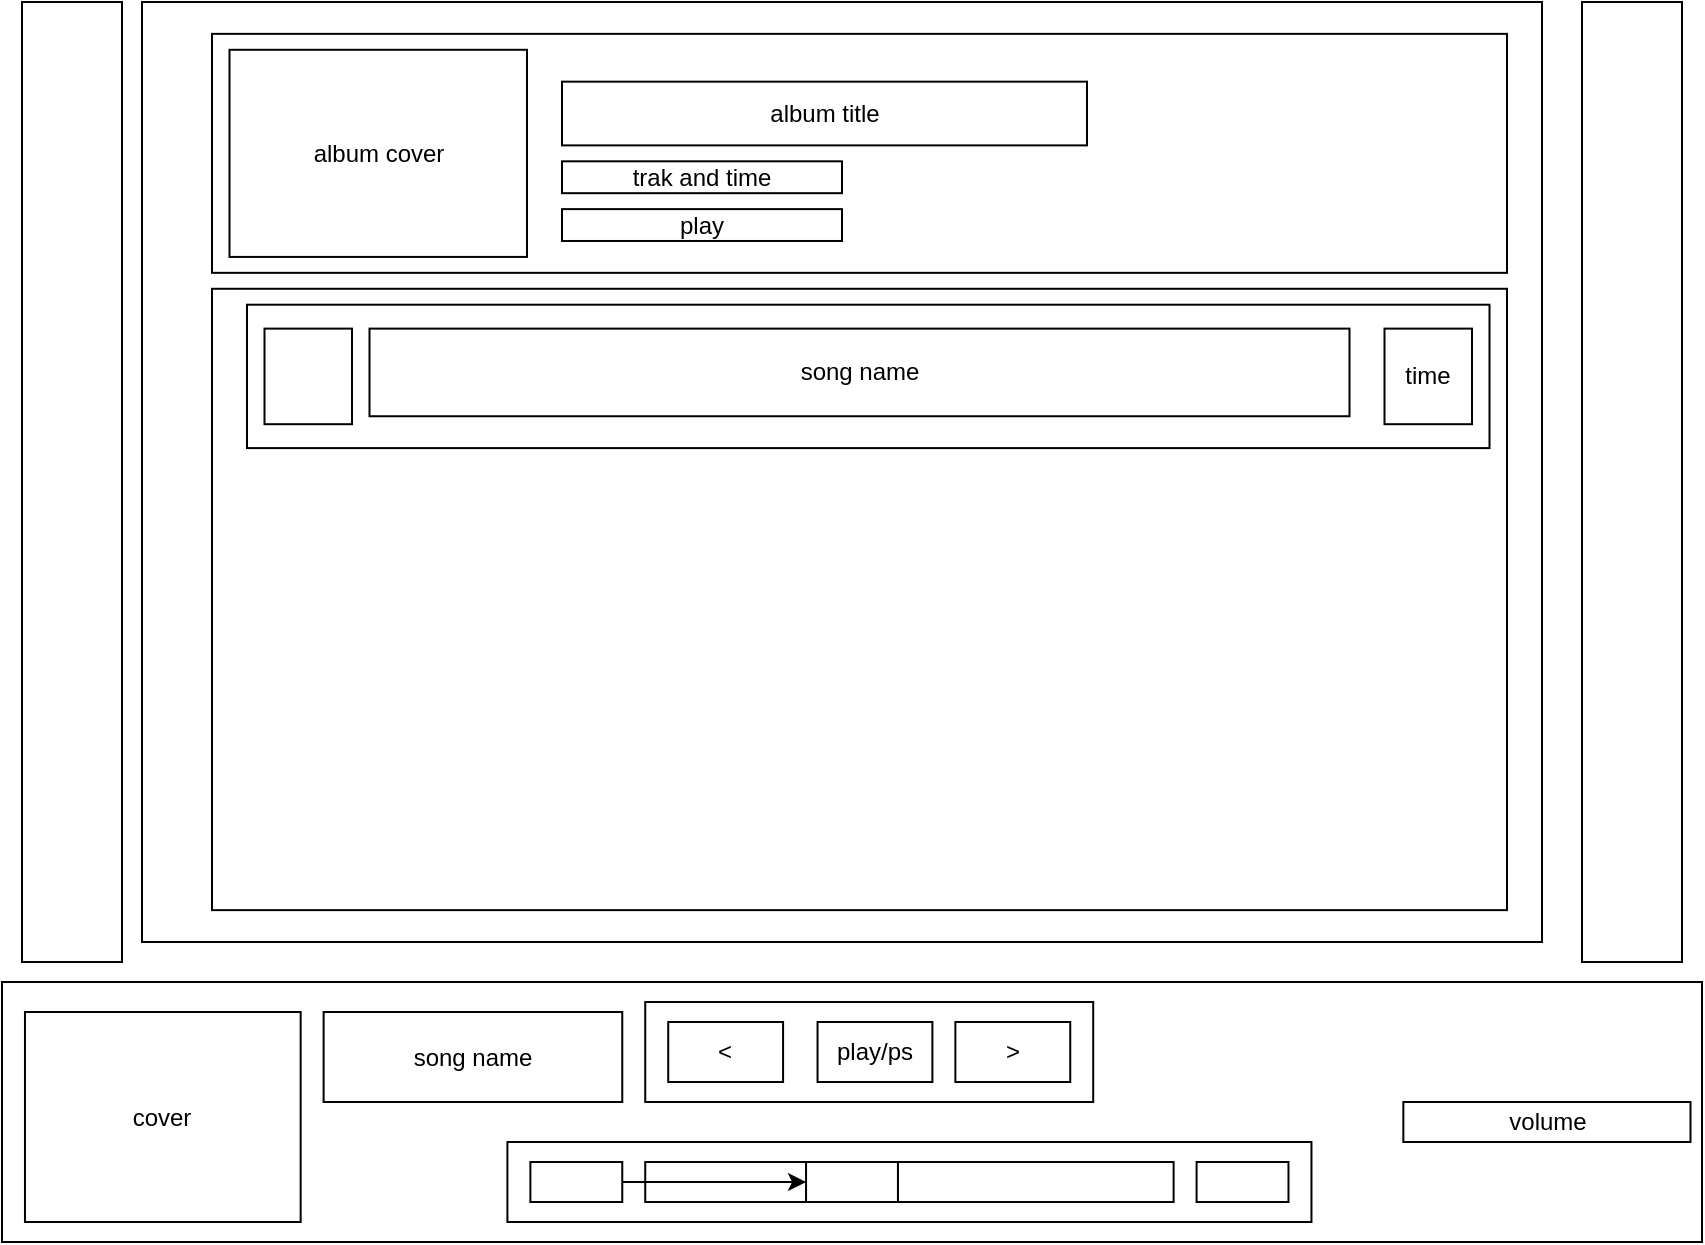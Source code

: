 <mxfile>
    <diagram id="BpkGXkBl3YZg-mkzK99H" name="Page-1">
        <mxGraphModel dx="570" dy="914" grid="1" gridSize="10" guides="1" tooltips="1" connect="1" arrows="1" fold="1" page="1" pageScale="1" pageWidth="850" pageHeight="1100" math="0" shadow="0">
            <root>
                <mxCell id="0"/>
                <mxCell id="1" parent="0"/>
                <mxCell id="29" value="" style="group" vertex="1" connectable="0" parent="1">
                    <mxGeometry y="650" width="850" height="130" as="geometry"/>
                </mxCell>
                <mxCell id="4" value="" style="rounded=0;whiteSpace=wrap;html=1;" vertex="1" parent="29">
                    <mxGeometry width="850" height="130" as="geometry"/>
                </mxCell>
                <mxCell id="14" value="cover" style="rounded=0;whiteSpace=wrap;html=1;" vertex="1" parent="29">
                    <mxGeometry x="11.486" y="15" width="137.838" height="105" as="geometry"/>
                </mxCell>
                <mxCell id="15" value="song name" style="rounded=0;whiteSpace=wrap;html=1;" vertex="1" parent="29">
                    <mxGeometry x="160.811" y="15" width="149.324" height="45" as="geometry"/>
                </mxCell>
                <mxCell id="20" value="" style="rounded=0;whiteSpace=wrap;html=1;" vertex="1" parent="29">
                    <mxGeometry x="252.703" y="80" width="402.027" height="40" as="geometry"/>
                </mxCell>
                <mxCell id="21" value="volume" style="rounded=0;whiteSpace=wrap;html=1;" vertex="1" parent="29">
                    <mxGeometry x="700.676" y="60" width="143.581" height="20" as="geometry"/>
                </mxCell>
                <mxCell id="22" value="" style="group" vertex="1" connectable="0" parent="29">
                    <mxGeometry x="321.622" y="10" width="223.986" height="50" as="geometry"/>
                </mxCell>
                <mxCell id="16" value="" style="rounded=0;whiteSpace=wrap;html=1;" vertex="1" parent="22">
                    <mxGeometry width="223.986" height="50" as="geometry"/>
                </mxCell>
                <mxCell id="17" value="&amp;lt;" style="rounded=0;whiteSpace=wrap;html=1;" vertex="1" parent="22">
                    <mxGeometry x="11.486" y="10" width="57.432" height="30" as="geometry"/>
                </mxCell>
                <mxCell id="18" value="play/ps" style="rounded=0;whiteSpace=wrap;html=1;" vertex="1" parent="22">
                    <mxGeometry x="86.149" y="10" width="57.432" height="30" as="geometry"/>
                </mxCell>
                <mxCell id="19" value="&amp;gt;" style="rounded=0;whiteSpace=wrap;html=1;" vertex="1" parent="22">
                    <mxGeometry x="155.068" y="10" width="57.432" height="30" as="geometry"/>
                </mxCell>
                <mxCell id="24" value="" style="rounded=0;whiteSpace=wrap;html=1;" vertex="1" parent="29">
                    <mxGeometry x="264.189" y="90" width="45.946" height="20" as="geometry"/>
                </mxCell>
                <mxCell id="25" value="" style="rounded=0;whiteSpace=wrap;html=1;" vertex="1" parent="29">
                    <mxGeometry x="597.297" y="90" width="45.946" height="20" as="geometry"/>
                </mxCell>
                <mxCell id="26" value="" style="rounded=0;whiteSpace=wrap;html=1;" vertex="1" parent="29">
                    <mxGeometry x="321.622" y="90" width="264.189" height="20" as="geometry"/>
                </mxCell>
                <mxCell id="27" value="" style="rounded=0;whiteSpace=wrap;html=1;" vertex="1" parent="29">
                    <mxGeometry x="402.027" y="90" width="45.946" height="20" as="geometry"/>
                </mxCell>
                <mxCell id="28" value="" style="edgeStyle=none;html=1;" edge="1" parent="29" source="24" target="27">
                    <mxGeometry relative="1" as="geometry"/>
                </mxCell>
                <mxCell id="30" value="" style="group" vertex="1" connectable="0" parent="1">
                    <mxGeometry x="70" y="160" width="700" height="470" as="geometry"/>
                </mxCell>
                <mxCell id="2" value="" style="rounded=0;whiteSpace=wrap;html=1;" vertex="1" parent="30">
                    <mxGeometry width="700" height="470" as="geometry"/>
                </mxCell>
                <mxCell id="3" value="" style="rounded=0;whiteSpace=wrap;html=1;" vertex="1" parent="30">
                    <mxGeometry x="35" y="15.932" width="647.5" height="119.492" as="geometry"/>
                </mxCell>
                <mxCell id="5" value="" style="rounded=0;whiteSpace=wrap;html=1;" vertex="1" parent="30">
                    <mxGeometry x="35" y="143.39" width="647.5" height="310.678" as="geometry"/>
                </mxCell>
                <mxCell id="6" value="" style="rounded=0;whiteSpace=wrap;html=1;" vertex="1" parent="30">
                    <mxGeometry x="52.5" y="151.356" width="621.25" height="71.695" as="geometry"/>
                </mxCell>
                <mxCell id="7" value="album cover" style="rounded=0;whiteSpace=wrap;html=1;" vertex="1" parent="30">
                    <mxGeometry x="43.75" y="23.898" width="148.75" height="103.559" as="geometry"/>
                </mxCell>
                <mxCell id="8" value="album title" style="rounded=0;whiteSpace=wrap;html=1;" vertex="1" parent="30">
                    <mxGeometry x="210" y="39.831" width="262.5" height="31.864" as="geometry"/>
                </mxCell>
                <mxCell id="9" value="trak and time" style="rounded=0;whiteSpace=wrap;html=1;" vertex="1" parent="30">
                    <mxGeometry x="210" y="79.661" width="140" height="15.932" as="geometry"/>
                </mxCell>
                <mxCell id="10" value="play" style="rounded=0;whiteSpace=wrap;html=1;" vertex="1" parent="30">
                    <mxGeometry x="210" y="103.559" width="140" height="15.932" as="geometry"/>
                </mxCell>
                <mxCell id="11" value="" style="rounded=0;whiteSpace=wrap;html=1;" vertex="1" parent="30">
                    <mxGeometry x="61.25" y="163.305" width="43.75" height="47.797" as="geometry"/>
                </mxCell>
                <mxCell id="12" value="time" style="rounded=0;whiteSpace=wrap;html=1;" vertex="1" parent="30">
                    <mxGeometry x="621.25" y="163.305" width="43.75" height="47.797" as="geometry"/>
                </mxCell>
                <mxCell id="13" value="song name" style="rounded=0;whiteSpace=wrap;html=1;" vertex="1" parent="30">
                    <mxGeometry x="113.75" y="163.305" width="490" height="43.814" as="geometry"/>
                </mxCell>
                <mxCell id="31" value="" style="rounded=0;whiteSpace=wrap;html=1;" vertex="1" parent="1">
                    <mxGeometry x="10" y="160" width="50" height="480" as="geometry"/>
                </mxCell>
                <mxCell id="32" value="" style="rounded=0;whiteSpace=wrap;html=1;" vertex="1" parent="1">
                    <mxGeometry x="790" y="160" width="50" height="480" as="geometry"/>
                </mxCell>
            </root>
        </mxGraphModel>
    </diagram>
</mxfile>